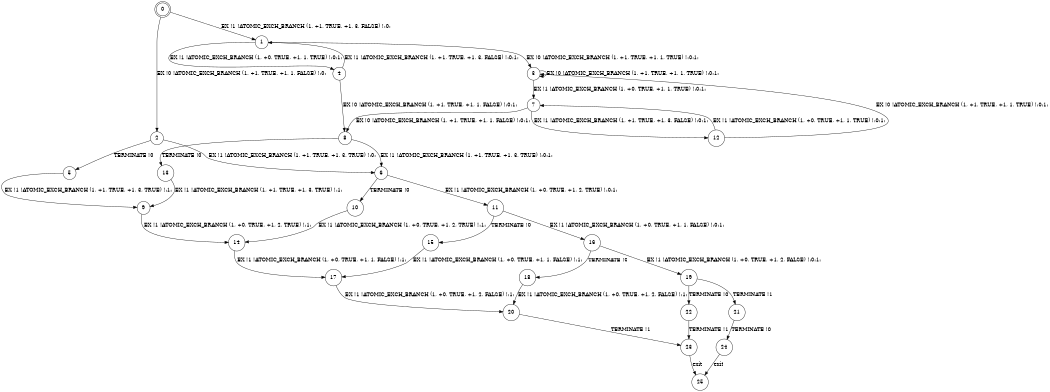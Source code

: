 digraph BCG {
size = "7, 10.5";
center = TRUE;
node [shape = circle];
0 [peripheries = 2];
0 -> 1 [label = "EX !1 !ATOMIC_EXCH_BRANCH (1, +1, TRUE, +1, 3, FALSE) !:0:"];
0 -> 2 [label = "EX !0 !ATOMIC_EXCH_BRANCH (1, +1, TRUE, +1, 1, FALSE) !:0:"];
1 -> 3 [label = "EX !0 !ATOMIC_EXCH_BRANCH (1, +1, TRUE, +1, 1, TRUE) !:0:1:"];
1 -> 4 [label = "EX !1 !ATOMIC_EXCH_BRANCH (1, +0, TRUE, +1, 1, TRUE) !:0:1:"];
2 -> 5 [label = "TERMINATE !0"];
2 -> 6 [label = "EX !1 !ATOMIC_EXCH_BRANCH (1, +1, TRUE, +1, 3, TRUE) !:0:"];
3 -> 7 [label = "EX !1 !ATOMIC_EXCH_BRANCH (1, +0, TRUE, +1, 1, TRUE) !:0:1:"];
3 -> 3 [label = "EX !0 !ATOMIC_EXCH_BRANCH (1, +1, TRUE, +1, 1, TRUE) !:0:1:"];
4 -> 8 [label = "EX !0 !ATOMIC_EXCH_BRANCH (1, +1, TRUE, +1, 1, FALSE) !:0:1:"];
4 -> 1 [label = "EX !1 !ATOMIC_EXCH_BRANCH (1, +1, TRUE, +1, 3, FALSE) !:0:1:"];
5 -> 9 [label = "EX !1 !ATOMIC_EXCH_BRANCH (1, +1, TRUE, +1, 3, TRUE) !:1:"];
6 -> 10 [label = "TERMINATE !0"];
6 -> 11 [label = "EX !1 !ATOMIC_EXCH_BRANCH (1, +0, TRUE, +1, 2, TRUE) !:0:1:"];
7 -> 12 [label = "EX !1 !ATOMIC_EXCH_BRANCH (1, +1, TRUE, +1, 3, FALSE) !:0:1:"];
7 -> 8 [label = "EX !0 !ATOMIC_EXCH_BRANCH (1, +1, TRUE, +1, 1, FALSE) !:0:1:"];
8 -> 13 [label = "TERMINATE !0"];
8 -> 6 [label = "EX !1 !ATOMIC_EXCH_BRANCH (1, +1, TRUE, +1, 3, TRUE) !:0:1:"];
9 -> 14 [label = "EX !1 !ATOMIC_EXCH_BRANCH (1, +0, TRUE, +1, 2, TRUE) !:1:"];
10 -> 14 [label = "EX !1 !ATOMIC_EXCH_BRANCH (1, +0, TRUE, +1, 2, TRUE) !:1:"];
11 -> 15 [label = "TERMINATE !0"];
11 -> 16 [label = "EX !1 !ATOMIC_EXCH_BRANCH (1, +0, TRUE, +1, 1, FALSE) !:0:1:"];
12 -> 7 [label = "EX !1 !ATOMIC_EXCH_BRANCH (1, +0, TRUE, +1, 1, TRUE) !:0:1:"];
12 -> 3 [label = "EX !0 !ATOMIC_EXCH_BRANCH (1, +1, TRUE, +1, 1, TRUE) !:0:1:"];
13 -> 9 [label = "EX !1 !ATOMIC_EXCH_BRANCH (1, +1, TRUE, +1, 3, TRUE) !:1:"];
14 -> 17 [label = "EX !1 !ATOMIC_EXCH_BRANCH (1, +0, TRUE, +1, 1, FALSE) !:1:"];
15 -> 17 [label = "EX !1 !ATOMIC_EXCH_BRANCH (1, +0, TRUE, +1, 1, FALSE) !:1:"];
16 -> 18 [label = "TERMINATE !0"];
16 -> 19 [label = "EX !1 !ATOMIC_EXCH_BRANCH (1, +0, TRUE, +1, 2, FALSE) !:0:1:"];
17 -> 20 [label = "EX !1 !ATOMIC_EXCH_BRANCH (1, +0, TRUE, +1, 2, FALSE) !:1:"];
18 -> 20 [label = "EX !1 !ATOMIC_EXCH_BRANCH (1, +0, TRUE, +1, 2, FALSE) !:1:"];
19 -> 21 [label = "TERMINATE !1"];
19 -> 22 [label = "TERMINATE !0"];
20 -> 23 [label = "TERMINATE !1"];
21 -> 24 [label = "TERMINATE !0"];
22 -> 23 [label = "TERMINATE !1"];
23 -> 25 [label = "exit"];
24 -> 25 [label = "exit"];
}
